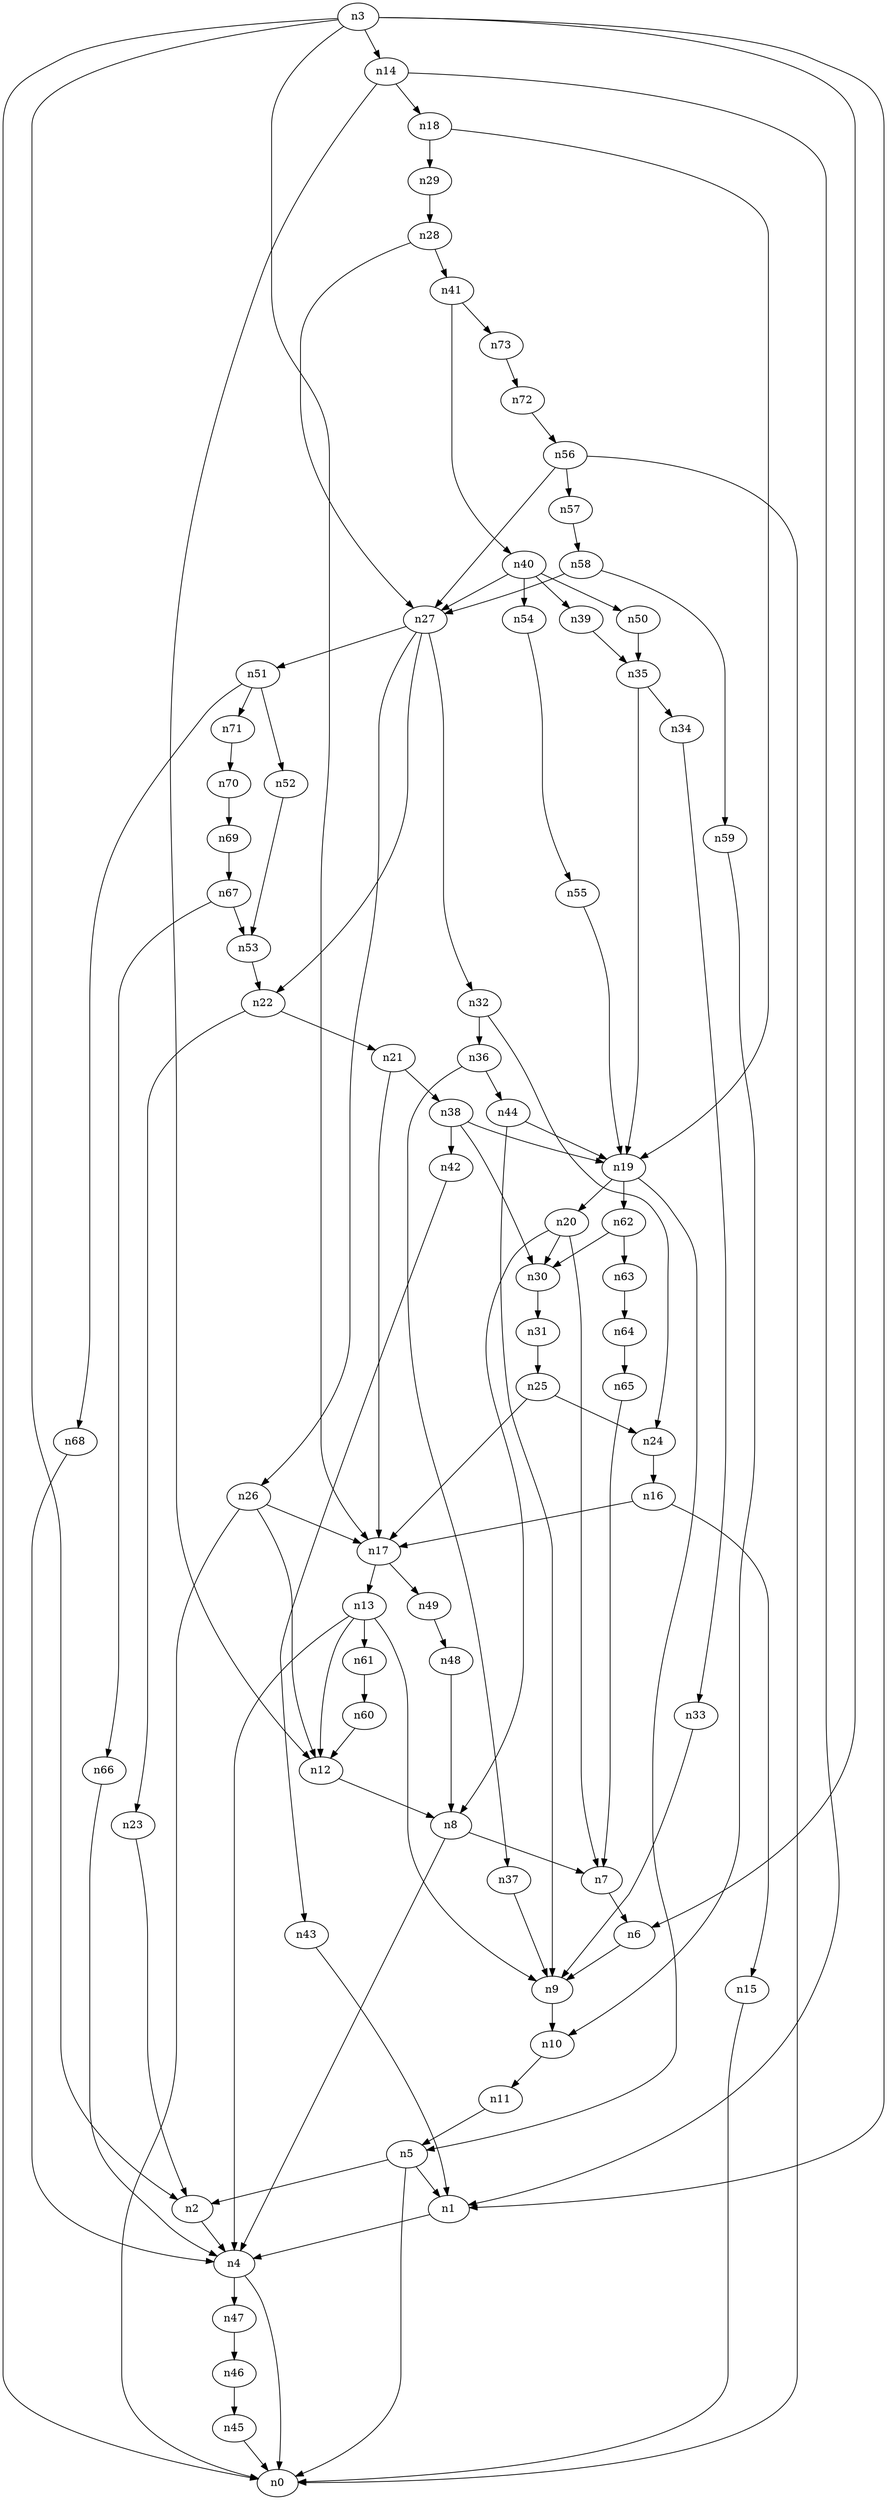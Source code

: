 digraph G {
	n1 -> n4	 [_graphml_id=e4];
	n2 -> n4	 [_graphml_id=e7];
	n3 -> n0	 [_graphml_id=e0];
	n3 -> n1	 [_graphml_id=e3];
	n3 -> n2	 [_graphml_id=e6];
	n3 -> n6	 [_graphml_id=e9];
	n3 -> n14	 [_graphml_id=e62];
	n3 -> n17	 [_graphml_id=e32];
	n4 -> n0	 [_graphml_id=e1];
	n4 -> n47	 [_graphml_id=e76];
	n5 -> n0	 [_graphml_id=e2];
	n5 -> n1	 [_graphml_id=e5];
	n5 -> n2	 [_graphml_id=e8];
	n6 -> n9	 [_graphml_id=e13];
	n7 -> n6	 [_graphml_id=e10];
	n8 -> n4	 [_graphml_id=e12];
	n8 -> n7	 [_graphml_id=e11];
	n9 -> n10	 [_graphml_id=e14];
	n10 -> n11	 [_graphml_id=e15];
	n11 -> n5	 [_graphml_id=e16];
	n12 -> n8	 [_graphml_id=e17];
	n13 -> n4	 [_graphml_id=e22];
	n13 -> n9	 [_graphml_id=e19];
	n13 -> n12	 [_graphml_id=e18];
	n13 -> n61	 [_graphml_id=e99];
	n14 -> n1	 [_graphml_id=e20];
	n14 -> n12	 [_graphml_id=e21];
	n14 -> n18	 [_graphml_id=e27];
	n15 -> n0	 [_graphml_id=e23];
	n16 -> n15	 [_graphml_id=e24];
	n16 -> n17	 [_graphml_id=e25];
	n17 -> n13	 [_graphml_id=e26];
	n17 -> n49	 [_graphml_id=e79];
	n18 -> n19	 [_graphml_id=e28];
	n18 -> n29	 [_graphml_id=e46];
	n19 -> n5	 [_graphml_id=e29];
	n19 -> n20	 [_graphml_id=e30];
	n19 -> n62	 [_graphml_id=e100];
	n20 -> n7	 [_graphml_id=e42];
	n20 -> n8	 [_graphml_id=e31];
	n20 -> n30	 [_graphml_id=e47];
	n21 -> n17	 [_graphml_id=e33];
	n21 -> n38	 [_graphml_id=e82];
	n22 -> n21	 [_graphml_id=e34];
	n22 -> n23	 [_graphml_id=e35];
	n23 -> n2	 [_graphml_id=e36];
	n24 -> n16	 [_graphml_id=e37];
	n25 -> n17	 [_graphml_id=e39];
	n25 -> n24	 [_graphml_id=e38];
	n26 -> n0	 [_graphml_id=e41];
	n26 -> n12	 [_graphml_id=e52];
	n26 -> n17	 [_graphml_id=e40];
	n27 -> n22	 [_graphml_id=e92];
	n27 -> n26	 [_graphml_id=e43];
	n27 -> n32	 [_graphml_id=e50];
	n27 -> n51	 [_graphml_id=e83];
	n28 -> n27	 [_graphml_id=e44];
	n28 -> n41	 [_graphml_id=e66];
	n29 -> n28	 [_graphml_id=e45];
	n30 -> n31	 [_graphml_id=e48];
	n31 -> n25	 [_graphml_id=e49];
	n32 -> n24	 [_graphml_id=e51];
	n32 -> n36	 [_graphml_id=e57];
	n33 -> n9	 [_graphml_id=e53];
	n34 -> n33	 [_graphml_id=e54];
	n35 -> n19	 [_graphml_id=e56];
	n35 -> n34	 [_graphml_id=e55];
	n36 -> n37	 [_graphml_id=e58];
	n36 -> n44	 [_graphml_id=e71];
	n37 -> n9	 [_graphml_id=e59];
	n38 -> n19	 [_graphml_id=e60];
	n38 -> n30	 [_graphml_id=e61];
	n38 -> n42	 [_graphml_id=e67];
	n39 -> n35	 [_graphml_id=e63];
	n40 -> n27	 [_graphml_id=e72];
	n40 -> n39	 [_graphml_id=e64];
	n40 -> n50	 [_graphml_id=e81];
	n40 -> n54	 [_graphml_id=e87];
	n41 -> n40	 [_graphml_id=e65];
	n41 -> n73	 [_graphml_id=e119];
	n42 -> n43	 [_graphml_id=e68];
	n43 -> n1	 [_graphml_id=e69];
	n44 -> n9	 [_graphml_id=e112];
	n44 -> n19	 [_graphml_id=e70];
	n45 -> n0	 [_graphml_id=e73];
	n46 -> n45	 [_graphml_id=e74];
	n47 -> n46	 [_graphml_id=e75];
	n48 -> n8	 [_graphml_id=e77];
	n49 -> n48	 [_graphml_id=e78];
	n50 -> n35	 [_graphml_id=e80];
	n51 -> n52	 [_graphml_id=e84];
	n51 -> n68	 [_graphml_id=e110];
	n51 -> n71	 [_graphml_id=e116];
	n52 -> n53	 [_graphml_id=e85];
	n53 -> n22	 [_graphml_id=e86];
	n54 -> n55	 [_graphml_id=e88];
	n55 -> n19	 [_graphml_id=e89];
	n56 -> n0	 [_graphml_id=e91];
	n56 -> n27	 [_graphml_id=e90];
	n56 -> n57	 [_graphml_id=e93];
	n57 -> n58	 [_graphml_id=e94];
	n58 -> n27	 [_graphml_id=e102];
	n58 -> n59	 [_graphml_id=e95];
	n59 -> n10	 [_graphml_id=e96];
	n60 -> n12	 [_graphml_id=e97];
	n61 -> n60	 [_graphml_id=e98];
	n62 -> n30	 [_graphml_id=e101];
	n62 -> n63	 [_graphml_id=e103];
	n63 -> n64	 [_graphml_id=e104];
	n64 -> n65	 [_graphml_id=e105];
	n65 -> n7	 [_graphml_id=e106];
	n66 -> n4	 [_graphml_id=e107];
	n67 -> n53	 [_graphml_id=e109];
	n67 -> n66	 [_graphml_id=e108];
	n68 -> n4	 [_graphml_id=e111];
	n69 -> n67	 [_graphml_id=e113];
	n70 -> n69	 [_graphml_id=e114];
	n71 -> n70	 [_graphml_id=e115];
	n72 -> n56	 [_graphml_id=e117];
	n73 -> n72	 [_graphml_id=e118];
}
